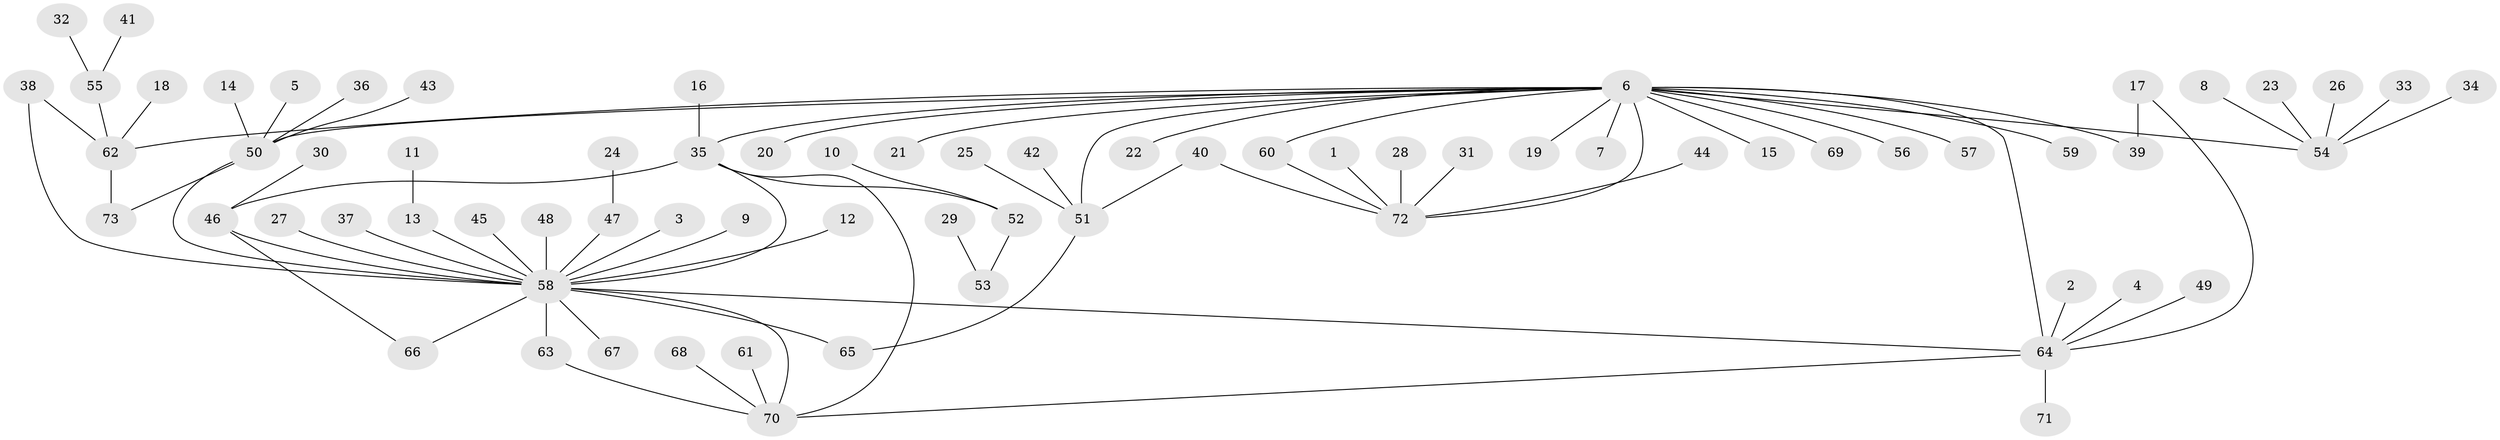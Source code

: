 // original degree distribution, {3: 0.0547945205479452, 20: 0.0136986301369863, 9: 0.00684931506849315, 5: 0.0410958904109589, 7: 0.02054794520547945, 8: 0.0136986301369863, 1: 0.589041095890411, 4: 0.04794520547945205, 2: 0.2054794520547945, 6: 0.00684931506849315}
// Generated by graph-tools (version 1.1) at 2025/26/03/09/25 03:26:05]
// undirected, 73 vertices, 85 edges
graph export_dot {
graph [start="1"]
  node [color=gray90,style=filled];
  1;
  2;
  3;
  4;
  5;
  6;
  7;
  8;
  9;
  10;
  11;
  12;
  13;
  14;
  15;
  16;
  17;
  18;
  19;
  20;
  21;
  22;
  23;
  24;
  25;
  26;
  27;
  28;
  29;
  30;
  31;
  32;
  33;
  34;
  35;
  36;
  37;
  38;
  39;
  40;
  41;
  42;
  43;
  44;
  45;
  46;
  47;
  48;
  49;
  50;
  51;
  52;
  53;
  54;
  55;
  56;
  57;
  58;
  59;
  60;
  61;
  62;
  63;
  64;
  65;
  66;
  67;
  68;
  69;
  70;
  71;
  72;
  73;
  1 -- 72 [weight=1.0];
  2 -- 64 [weight=1.0];
  3 -- 58 [weight=1.0];
  4 -- 64 [weight=1.0];
  5 -- 50 [weight=1.0];
  6 -- 7 [weight=1.0];
  6 -- 15 [weight=1.0];
  6 -- 19 [weight=1.0];
  6 -- 20 [weight=1.0];
  6 -- 21 [weight=1.0];
  6 -- 22 [weight=1.0];
  6 -- 35 [weight=1.0];
  6 -- 39 [weight=1.0];
  6 -- 50 [weight=1.0];
  6 -- 51 [weight=1.0];
  6 -- 54 [weight=1.0];
  6 -- 56 [weight=1.0];
  6 -- 57 [weight=1.0];
  6 -- 59 [weight=1.0];
  6 -- 60 [weight=1.0];
  6 -- 62 [weight=1.0];
  6 -- 64 [weight=2.0];
  6 -- 69 [weight=1.0];
  6 -- 72 [weight=1.0];
  8 -- 54 [weight=1.0];
  9 -- 58 [weight=1.0];
  10 -- 52 [weight=1.0];
  11 -- 13 [weight=1.0];
  12 -- 58 [weight=1.0];
  13 -- 58 [weight=1.0];
  14 -- 50 [weight=1.0];
  16 -- 35 [weight=1.0];
  17 -- 39 [weight=1.0];
  17 -- 64 [weight=1.0];
  18 -- 62 [weight=1.0];
  23 -- 54 [weight=1.0];
  24 -- 47 [weight=1.0];
  25 -- 51 [weight=1.0];
  26 -- 54 [weight=1.0];
  27 -- 58 [weight=1.0];
  28 -- 72 [weight=1.0];
  29 -- 53 [weight=1.0];
  30 -- 46 [weight=1.0];
  31 -- 72 [weight=1.0];
  32 -- 55 [weight=1.0];
  33 -- 54 [weight=1.0];
  34 -- 54 [weight=1.0];
  35 -- 46 [weight=1.0];
  35 -- 52 [weight=1.0];
  35 -- 58 [weight=1.0];
  35 -- 70 [weight=1.0];
  36 -- 50 [weight=1.0];
  37 -- 58 [weight=1.0];
  38 -- 58 [weight=1.0];
  38 -- 62 [weight=1.0];
  40 -- 51 [weight=1.0];
  40 -- 72 [weight=1.0];
  41 -- 55 [weight=1.0];
  42 -- 51 [weight=1.0];
  43 -- 50 [weight=1.0];
  44 -- 72 [weight=1.0];
  45 -- 58 [weight=1.0];
  46 -- 58 [weight=1.0];
  46 -- 66 [weight=1.0];
  47 -- 58 [weight=1.0];
  48 -- 58 [weight=1.0];
  49 -- 64 [weight=1.0];
  50 -- 58 [weight=1.0];
  50 -- 73 [weight=1.0];
  51 -- 65 [weight=1.0];
  52 -- 53 [weight=1.0];
  55 -- 62 [weight=1.0];
  58 -- 63 [weight=1.0];
  58 -- 64 [weight=1.0];
  58 -- 65 [weight=1.0];
  58 -- 66 [weight=1.0];
  58 -- 67 [weight=1.0];
  58 -- 70 [weight=1.0];
  60 -- 72 [weight=1.0];
  61 -- 70 [weight=1.0];
  62 -- 73 [weight=1.0];
  63 -- 70 [weight=1.0];
  64 -- 70 [weight=1.0];
  64 -- 71 [weight=1.0];
  68 -- 70 [weight=1.0];
}
